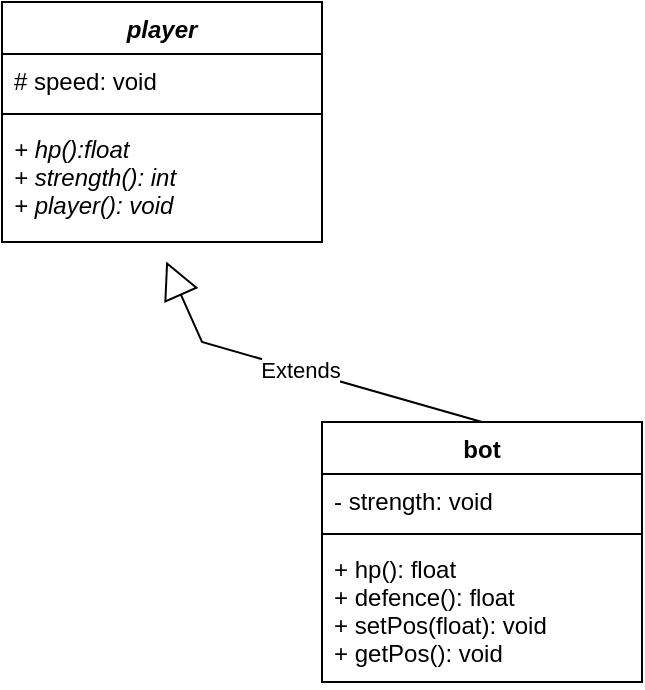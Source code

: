 <mxfile version="17.4.0" type="device"><diagram id="yx1AJkO4m9bC4PlmGmrj" name="Page-2"><mxGraphModel dx="1038" dy="575" grid="1" gridSize="10" guides="1" tooltips="1" connect="1" arrows="1" fold="1" page="1" pageScale="1" pageWidth="827" pageHeight="1169" math="0" shadow="0"><root><mxCell id="kBcHg8CJT8DHFKw85Hsb-0"/><mxCell id="kBcHg8CJT8DHFKw85Hsb-1" parent="kBcHg8CJT8DHFKw85Hsb-0"/><mxCell id="QfYjivEgDZtWDNlyTM9n-1" value="bot" style="swimlane;fontStyle=1;align=center;verticalAlign=top;childLayout=stackLayout;horizontal=1;startSize=26;horizontalStack=0;resizeParent=1;resizeParentMax=0;resizeLast=0;collapsible=1;marginBottom=0;" parent="kBcHg8CJT8DHFKw85Hsb-1" vertex="1"><mxGeometry x="320" y="290" width="160" height="130" as="geometry"/></mxCell><mxCell id="QfYjivEgDZtWDNlyTM9n-2" value="- strength: void" style="text;strokeColor=none;fillColor=none;align=left;verticalAlign=top;spacingLeft=4;spacingRight=4;overflow=hidden;rotatable=0;points=[[0,0.5],[1,0.5]];portConstraint=eastwest;" parent="QfYjivEgDZtWDNlyTM9n-1" vertex="1"><mxGeometry y="26" width="160" height="26" as="geometry"/></mxCell><mxCell id="QfYjivEgDZtWDNlyTM9n-3" value="" style="line;strokeWidth=1;fillColor=none;align=left;verticalAlign=middle;spacingTop=-1;spacingLeft=3;spacingRight=3;rotatable=0;labelPosition=right;points=[];portConstraint=eastwest;" parent="QfYjivEgDZtWDNlyTM9n-1" vertex="1"><mxGeometry y="52" width="160" height="8" as="geometry"/></mxCell><mxCell id="QfYjivEgDZtWDNlyTM9n-4" value="+ hp(): float&#10;+ defence(): float&#10;+ setPos(float): void&#10;+ getPos(): void" style="text;strokeColor=none;fillColor=none;align=left;verticalAlign=top;spacingLeft=4;spacingRight=4;overflow=hidden;rotatable=0;points=[[0,0.5],[1,0.5]];portConstraint=eastwest;" parent="QfYjivEgDZtWDNlyTM9n-1" vertex="1"><mxGeometry y="60" width="160" height="70" as="geometry"/></mxCell><mxCell id="QfYjivEgDZtWDNlyTM9n-5" value="player" style="swimlane;fontStyle=3;align=center;verticalAlign=top;childLayout=stackLayout;horizontal=1;startSize=26;horizontalStack=0;resizeParent=1;resizeParentMax=0;resizeLast=0;collapsible=1;marginBottom=0;" parent="kBcHg8CJT8DHFKw85Hsb-1" vertex="1"><mxGeometry x="160" y="80" width="160" height="120" as="geometry"/></mxCell><mxCell id="QfYjivEgDZtWDNlyTM9n-6" value="# speed: void" style="text;strokeColor=none;fillColor=none;align=left;verticalAlign=top;spacingLeft=4;spacingRight=4;overflow=hidden;rotatable=0;points=[[0,0.5],[1,0.5]];portConstraint=eastwest;" parent="QfYjivEgDZtWDNlyTM9n-5" vertex="1"><mxGeometry y="26" width="160" height="26" as="geometry"/></mxCell><mxCell id="QfYjivEgDZtWDNlyTM9n-7" value="" style="line;strokeWidth=1;fillColor=none;align=left;verticalAlign=middle;spacingTop=-1;spacingLeft=3;spacingRight=3;rotatable=0;labelPosition=right;points=[];portConstraint=eastwest;" parent="QfYjivEgDZtWDNlyTM9n-5" vertex="1"><mxGeometry y="52" width="160" height="8" as="geometry"/></mxCell><mxCell id="QfYjivEgDZtWDNlyTM9n-8" value="+ hp():float&#10;+ strength(): int&#10;+ player(): void" style="text;strokeColor=none;fillColor=none;align=left;verticalAlign=top;spacingLeft=4;spacingRight=4;overflow=hidden;rotatable=0;points=[[0,0.5],[1,0.5]];portConstraint=eastwest;fontStyle=2" parent="QfYjivEgDZtWDNlyTM9n-5" vertex="1"><mxGeometry y="60" width="160" height="60" as="geometry"/></mxCell><mxCell id="QfYjivEgDZtWDNlyTM9n-10" value="Extends" style="endArrow=block;endSize=16;endFill=0;html=1;rounded=0;entryX=0.513;entryY=1.162;entryDx=0;entryDy=0;entryPerimeter=0;exitX=0.5;exitY=0;exitDx=0;exitDy=0;" parent="kBcHg8CJT8DHFKw85Hsb-1" source="QfYjivEgDZtWDNlyTM9n-1" target="QfYjivEgDZtWDNlyTM9n-8" edge="1"><mxGeometry width="160" relative="1" as="geometry"><mxPoint x="360" y="289" as="sourcePoint"/><mxPoint x="520" y="289" as="targetPoint"/><Array as="points"><mxPoint x="260" y="250"/></Array></mxGeometry></mxCell></root></mxGraphModel></diagram></mxfile>